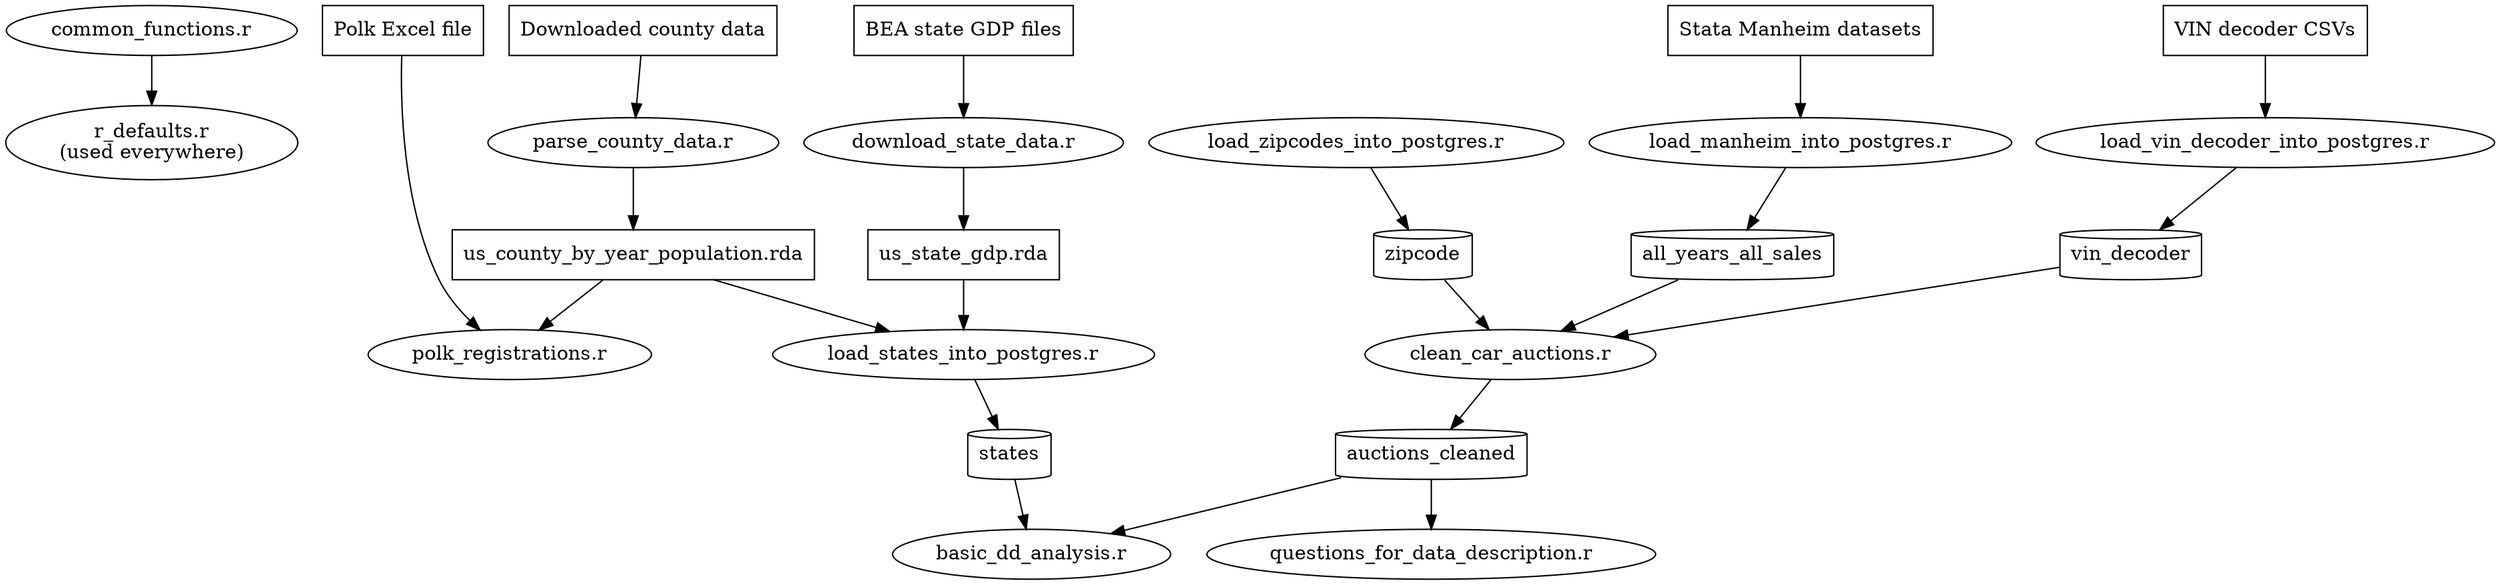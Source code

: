 
// dependency_map.gv
// This is a graphviz file.
// To create a pdf output, run `dot -o dependency_map.pdf -Tpdf dependency_map.gv`
// Updated January 14, 2017


strict digraph {
r_defaults [label="r_defaults.r\n(used everywhere)"]
common_functions [label="common_functions.r"]
common_functions -> r_defaults

load_zipcodes_into_postgres [label="load_zipcodes_into_postgres.r"]
parse_county_data [label="parse_county_data.r"]
questions_for_data_description [label="questions_for_data_description.r"]
basic_dd_analysis [label="basic_dd_analysis.r"]
load_vin_decoder_into_postgres [label="load_vin_decoder_into_postgres.r"]
polk_registrations [label="polk_registrations.r"]

/*
r_defaults -> basic_alaska_plots
r_defaults -> basic_dd_analysis
r_defaults -> clean_car_auctions
r_defaults -> load_manheim_into_postgres
r_defaults -> load_vin_decoder_into_postgres
r_defaults -> load_zipcodes_into_postgres
r_defaults -> parse_county_data
r_defaults -> polk_registrations
r_defaults -> questions_for_data_description
*/



clean_car_auctions [label="clean_car_auctions.r"]

stata_auction [label="Stata Manheim datasets", shape=box]
// Note, cylinder (a nice shape for databases) doesn't work as of dot 2.38.0.
// but the fallback, box, is fine.
POSTGRES_ORIG_TABLE [label="all_years_all_sales", shape=cylinder]
POSTGRES_CLEAN_TABLE [label="auctions_cleaned", shape=cylinder]
POSTGRES_VIN_DECODER_TABLE [label="vin_decoder", shape=cylinder]
POSTGRES_ZIPCODE_TABLE [label="zipcode", shape=cylinder]
POSTGRES_STATES [label="states", shape=cylinder]

load_manheim_into_postgres [label="load_manheim_into_postgres.r"]

stata_auction -> load_manheim_into_postgres -> POSTGRES_ORIG_TABLE

POSTGRES_ORIG_TABLE -> clean_car_auctions -> POSTGRES_CLEAN_TABLE
POSTGRES_VIN_DECODER_TABLE -> clean_car_auctions
POSTGRES_ZIPCODE_TABLE -> clean_car_auctions

orig_vin_decoder [label="VIN decoder CSVs", shape=box]
orig_vin_decoder -> load_vin_decoder_into_postgres -> POSTGRES_VIN_DECODER_TABLE
load_zipcodes_into_postgres -> POSTGRES_ZIPCODE_TABLE

us_county_by_year_population [label="us_county_by_year_population.rda", shape=box]
downloaded_county_data [label="Downloaded county data", shape=box]
downloaded_county_data -> parse_county_data -> us_county_by_year_population

orig_polk_data [label="Polk Excel file", shape=box]
orig_polk_data -> polk_registrations
us_county_by_year_population -> polk_registrations


POSTGRES_CLEAN_TABLE -> questions_for_data_description
POSTGRES_CLEAN_TABLE -> basic_dd_analysis

// State GDP and pop
bea_state_gdp [label="BEA state GDP files", shape=box]
us_state_gdp [label="us_state_gdp.rda", shape=box]  // parsed version of bea_state_gdp
download_state_data [label="download_state_data.r"]
load_states_into_postgres [label="load_states_into_postgres.r"]

us_county_by_year_population -> load_states_into_postgres -> POSTGRES_STATES
bea_state_gdp -> download_state_data -> us_state_gdp
us_state_gdp -> load_states_into_postgres -> POSTGRES_STATES

POSTGRES_STATES -> basic_dd_analysis

// Force same level:
{rank=same; stata_auction; orig_polk_data; downloaded_county_data; orig_vin_decoder
bea_state_gdp;}

}
